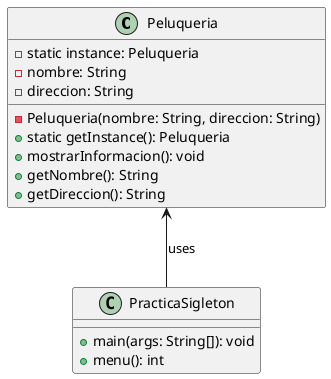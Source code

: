 @startuml Peluqueria
class Peluqueria {
    - static instance: Peluqueria
    - nombre: String
    - direccion: String
    - Peluqueria(nombre: String, direccion: String)
    + static getInstance(): Peluqueria
    + mostrarInformacion(): void
    + getNombre(): String
    + getDireccion(): String
}

class PracticaSigleton {
    + main(args: String[]): void
    + menu(): int
}

Peluqueria <-- PracticaSigleton : uses

@endumlS